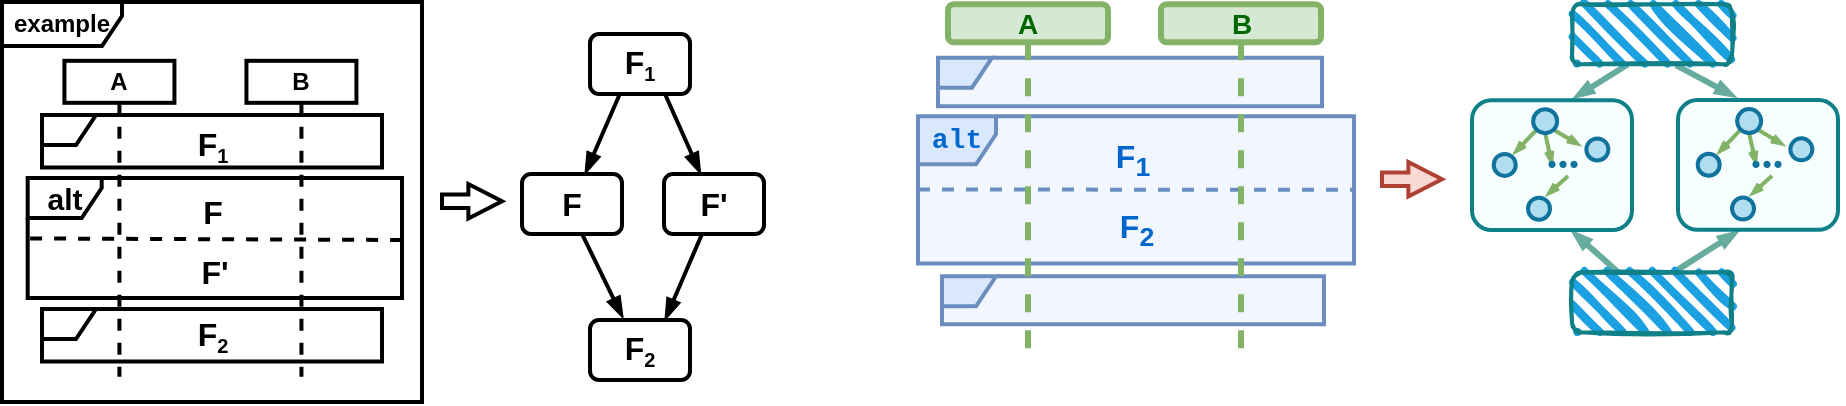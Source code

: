<mxfile version="26.0.2">
  <diagram name="第 1 页" id="J42jCB9UJMY3eW4XFR9J">
    <mxGraphModel dx="495" dy="311" grid="1" gridSize="10" guides="1" tooltips="1" connect="1" arrows="1" fold="1" page="1" pageScale="1" pageWidth="1169" pageHeight="1654" math="0" shadow="0">
      <root>
        <mxCell id="0" />
        <mxCell id="1" parent="0" />
        <mxCell id="V5-fCThoaU2yFLuAPiFI-42" style="rounded=0;orthogonalLoop=1;jettySize=auto;html=1;strokeColor=light-dark(#67AB9F,#EDEDED);endArrow=blockThin;endFill=1;endSize=3;strokeWidth=3;exitX=0.649;exitY=1.013;exitDx=0;exitDy=0;exitPerimeter=0;entryX=0.359;entryY=-0.023;entryDx=0;entryDy=0;entryPerimeter=0;" edge="1" parent="1" source="V5-fCThoaU2yFLuAPiFI-40" target="V5-fCThoaU2yFLuAPiFI-59">
          <mxGeometry relative="1" as="geometry">
            <mxPoint x="876" y="101.12" as="sourcePoint" />
            <mxPoint x="891.585" y="107.262" as="targetPoint" />
          </mxGeometry>
        </mxCell>
        <mxCell id="V5-fCThoaU2yFLuAPiFI-45" style="rounded=0;orthogonalLoop=1;jettySize=auto;html=1;strokeWidth=3;endArrow=blockThin;endFill=1;endSize=3;strokeColor=light-dark(#68ab9f, #ededed);exitX=0.662;exitY=-0.044;exitDx=0;exitDy=0;exitPerimeter=0;entryX=0.377;entryY=1.01;entryDx=0;entryDy=0;entryPerimeter=0;" edge="1" parent="1" source="V5-fCThoaU2yFLuAPiFI-43" target="V5-fCThoaU2yFLuAPiFI-59">
          <mxGeometry relative="1" as="geometry">
            <mxPoint x="880" y="202.62" as="sourcePoint" />
            <mxPoint x="889" y="181" as="targetPoint" />
          </mxGeometry>
        </mxCell>
        <mxCell id="V5-fCThoaU2yFLuAPiFI-37" value="" style="group" vertex="1" connectable="0" parent="1">
          <mxGeometry x="498" y="117.12" width="218" height="73.624" as="geometry" />
        </mxCell>
        <mxCell id="V5-fCThoaU2yFLuAPiFI-5" value="&lt;font face=&quot;Courier New&quot; style=&quot;color: light-dark(rgb(0, 103, 204), rgb(237, 237, 237)); font-size: 14px;&quot;&gt;&lt;b style=&quot;&quot;&gt;alt&lt;/b&gt;&lt;/font&gt;" style="shape=umlFrame;whiteSpace=wrap;html=1;pointerEvents=0;width=39;height=24;fillColor=#dae8fc;strokeColor=#6c8ebf;fillStyle=auto;shadow=0;strokeWidth=2;swimlaneFillColor=light-dark(#F2F7FF,#002813);" vertex="1" parent="V5-fCThoaU2yFLuAPiFI-37">
          <mxGeometry width="218" height="73.62" as="geometry" />
        </mxCell>
        <mxCell id="V5-fCThoaU2yFLuAPiFI-18" value="&lt;span style=&quot;font-size: 16px;&quot;&gt;&lt;font style=&quot;color: rgb(0, 102, 204);&quot;&gt;F&lt;sub style=&quot;&quot;&gt;1&lt;/sub&gt;&lt;/font&gt;&lt;/span&gt;" style="text;html=1;align=center;verticalAlign=middle;resizable=0;points=[];autosize=1;strokeColor=none;fillColor=none;fontStyle=1;strokeWidth=2;container=0;" vertex="1" parent="V5-fCThoaU2yFLuAPiFI-37">
          <mxGeometry x="89" y="5.254" width="35" height="34" as="geometry" />
        </mxCell>
        <mxCell id="V5-fCThoaU2yFLuAPiFI-34" value="" style="endArrow=none;dashed=1;html=1;rounded=0;entryX=0.998;entryY=0.553;entryDx=0;entryDy=0;entryPerimeter=0;fontStyle=1;strokeWidth=2;exitX=-0.001;exitY=0.565;exitDx=0;exitDy=0;exitPerimeter=0;strokeColor=light-dark(#6c8ebf, #ededed);" edge="1" parent="V5-fCThoaU2yFLuAPiFI-37">
          <mxGeometry width="50" height="50" relative="1" as="geometry">
            <mxPoint x="0.002" y="36.645" as="sourcePoint" />
            <mxPoint x="217.784" y="36.762" as="targetPoint" />
            <Array as="points" />
          </mxGeometry>
        </mxCell>
        <mxCell id="V5-fCThoaU2yFLuAPiFI-35" value="&lt;span style=&quot;font-size: 16px;&quot;&gt;&lt;font style=&quot;color: rgb(0, 102, 204);&quot;&gt;F&lt;sub style=&quot;&quot;&gt;2&lt;/sub&gt;&lt;/font&gt;&lt;/span&gt;" style="text;html=1;align=center;verticalAlign=middle;resizable=0;points=[];autosize=1;strokeColor=none;fillColor=none;fontStyle=1;strokeWidth=2;container=0;" vertex="1" parent="V5-fCThoaU2yFLuAPiFI-37">
          <mxGeometry x="91.5" y="39.624" width="35" height="34" as="geometry" />
        </mxCell>
        <mxCell id="V5-fCThoaU2yFLuAPiFI-36" value="" style="shape=umlFrame;whiteSpace=wrap;html=1;pointerEvents=0;width=27;height=15;fillColor=#dae8fc;strokeColor=#6c8ebf;fillStyle=auto;shadow=0;strokeWidth=2;swimlaneFillColor=light-dark(#F2F7FF,#002813);" vertex="1" parent="1">
          <mxGeometry x="508" y="87.82" width="192" height="24.3" as="geometry" />
        </mxCell>
        <mxCell id="jmN3flxoSIEHDAtT39DZ-45" style="rounded=0;orthogonalLoop=1;jettySize=auto;html=1;exitX=0.297;exitY=1.004;exitDx=0;exitDy=0;endArrow=blockThin;endFill=1;fontStyle=1;strokeWidth=2;exitPerimeter=0;" parent="1" source="jmN3flxoSIEHDAtT39DZ-205" target="jmN3flxoSIEHDAtT39DZ-18" edge="1">
          <mxGeometry relative="1" as="geometry">
            <mxPoint x="346.444" y="83.556" as="sourcePoint" />
          </mxGeometry>
        </mxCell>
        <mxCell id="jmN3flxoSIEHDAtT39DZ-46" style="rounded=0;orthogonalLoop=1;jettySize=auto;html=1;exitX=0.75;exitY=1;exitDx=0;exitDy=0;endArrow=blockThin;endFill=1;fontStyle=1;strokeWidth=2;" parent="1" source="jmN3flxoSIEHDAtT39DZ-205" target="jmN3flxoSIEHDAtT39DZ-19" edge="1">
          <mxGeometry relative="1" as="geometry">
            <mxPoint x="377.556" y="83.556" as="sourcePoint" />
          </mxGeometry>
        </mxCell>
        <mxCell id="jmN3flxoSIEHDAtT39DZ-48" style="rounded=0;orthogonalLoop=1;jettySize=auto;html=1;exitX=0.605;exitY=1.016;exitDx=0;exitDy=0;exitPerimeter=0;endArrow=blockThin;endFill=1;fontStyle=1;strokeWidth=2;entryX=0.331;entryY=-0.03;entryDx=0;entryDy=0;entryPerimeter=0;" parent="1" source="jmN3flxoSIEHDAtT39DZ-18" target="jmN3flxoSIEHDAtT39DZ-206" edge="1">
          <mxGeometry relative="1" as="geometry">
            <mxPoint x="335" y="173" as="sourcePoint" />
            <mxPoint x="350" y="243" as="targetPoint" />
          </mxGeometry>
        </mxCell>
        <mxCell id="jmN3flxoSIEHDAtT39DZ-18" value="&lt;span style=&quot;font-size: 16px; text-wrap: nowrap;&quot;&gt;F&lt;/span&gt;" style="rounded=1;whiteSpace=wrap;html=1;fontStyle=1;strokeWidth=2;" parent="1" vertex="1">
          <mxGeometry x="300" y="146" width="50" height="30" as="geometry" />
        </mxCell>
        <mxCell id="jmN3flxoSIEHDAtT39DZ-19" value="&lt;span style=&quot;font-size: 16px;&quot;&gt;F&#39;&lt;/span&gt;" style="rounded=1;whiteSpace=wrap;html=1;fontStyle=1;strokeWidth=2;" parent="1" vertex="1">
          <mxGeometry x="371" y="146" width="50" height="30" as="geometry" />
        </mxCell>
        <mxCell id="jmN3flxoSIEHDAtT39DZ-49" style="rounded=0;orthogonalLoop=1;jettySize=auto;html=1;entryX=0.75;entryY=0;entryDx=0;entryDy=0;endArrow=blockThin;endFill=1;fontStyle=1;strokeWidth=2;" parent="1" target="jmN3flxoSIEHDAtT39DZ-206" edge="1">
          <mxGeometry relative="1" as="geometry">
            <mxPoint x="390" y="176" as="sourcePoint" />
            <mxPoint x="375.012" y="242.276" as="targetPoint" />
          </mxGeometry>
        </mxCell>
        <mxCell id="jmN3flxoSIEHDAtT39DZ-205" value="&lt;span style=&quot;text-wrap: nowrap; font-size: 16px;&quot;&gt;F&lt;/span&gt;&lt;sub style=&quot;text-wrap: nowrap;&quot;&gt;1&lt;/sub&gt;" style="rounded=1;whiteSpace=wrap;html=1;fontStyle=1;strokeWidth=2;" parent="1" vertex="1">
          <mxGeometry x="334" y="76" width="50" height="30" as="geometry" />
        </mxCell>
        <mxCell id="jmN3flxoSIEHDAtT39DZ-206" value="&lt;span style=&quot;font-size: 16px;&quot;&gt;F&lt;/span&gt;&lt;sub&gt;2&lt;/sub&gt;" style="rounded=1;whiteSpace=wrap;html=1;fontStyle=1;strokeWidth=2;" parent="1" vertex="1">
          <mxGeometry x="334" y="219" width="50" height="30" as="geometry" />
        </mxCell>
        <mxCell id="jmN3flxoSIEHDAtT39DZ-207" value="" style="html=1;shadow=0;dashed=0;align=center;verticalAlign=middle;shape=mxgraph.arrows2.arrow;dy=0.61;dx=16.82;notch=0;strokeWidth=2;" parent="1" vertex="1">
          <mxGeometry x="260" y="151" width="30" height="17.25" as="geometry" />
        </mxCell>
        <mxCell id="jmN3flxoSIEHDAtT39DZ-208" value="" style="group" parent="1" vertex="1" connectable="0">
          <mxGeometry x="40" y="60" width="210" height="200" as="geometry" />
        </mxCell>
        <mxCell id="jmN3flxoSIEHDAtT39DZ-1" value="A" style="shape=umlLifeline;perimeter=lifelinePerimeter;whiteSpace=wrap;html=1;container=0;dropTarget=0;collapsible=0;recursiveResize=0;outlineConnect=0;portConstraint=eastwest;newEdgeStyle={&quot;curved&quot;:0,&quot;rounded&quot;:0};size=21;fontStyle=1;strokeWidth=2;" parent="jmN3flxoSIEHDAtT39DZ-208" vertex="1">
          <mxGeometry x="31.214" y="29.408" width="55" height="158" as="geometry" />
        </mxCell>
        <mxCell id="jmN3flxoSIEHDAtT39DZ-3" value="&lt;font style=&quot;font-size: 15px;&quot;&gt;alt&lt;/font&gt;" style="shape=umlFrame;whiteSpace=wrap;html=1;pointerEvents=0;width=37;height=20;container=0;fontStyle=1;strokeWidth=2;" parent="jmN3flxoSIEHDAtT39DZ-208" vertex="1">
          <mxGeometry x="12.84" y="88" width="187.16" height="60" as="geometry" />
        </mxCell>
        <mxCell id="jmN3flxoSIEHDAtT39DZ-4" value="example" style="shape=umlFrame;whiteSpace=wrap;html=1;pointerEvents=0;width=60;height=22;container=0;fontStyle=1;strokeWidth=2;" parent="jmN3flxoSIEHDAtT39DZ-208" vertex="1">
          <mxGeometry width="210" height="200" as="geometry" />
        </mxCell>
        <mxCell id="jmN3flxoSIEHDAtT39DZ-8" value="&lt;span style=&quot;font-size: 16px;&quot;&gt;F&#39;&lt;/span&gt;" style="text;html=1;align=center;verticalAlign=middle;resizable=0;points=[];autosize=1;strokeColor=none;fillColor=none;container=0;fontStyle=1;strokeWidth=2;" parent="jmN3flxoSIEHDAtT39DZ-208" vertex="1">
          <mxGeometry x="86.419" y="119.997" width="40" height="30" as="geometry" />
        </mxCell>
        <mxCell id="jmN3flxoSIEHDAtT39DZ-9" value="&lt;span style=&quot;font-size: 16px;&quot;&gt;F&lt;/span&gt;" style="text;html=1;align=center;verticalAlign=middle;resizable=0;points=[];autosize=1;strokeColor=none;fillColor=none;container=0;fontStyle=1;strokeWidth=2;" parent="jmN3flxoSIEHDAtT39DZ-208" vertex="1">
          <mxGeometry x="90.002" y="89.999" width="30" height="30" as="geometry" />
        </mxCell>
        <mxCell id="jmN3flxoSIEHDAtT39DZ-15" value="" style="endArrow=none;dashed=1;html=1;rounded=0;entryX=1.005;entryY=0.536;entryDx=0;entryDy=0;entryPerimeter=0;fontStyle=1;strokeWidth=2;" parent="jmN3flxoSIEHDAtT39DZ-208" edge="1">
          <mxGeometry width="50" height="50" relative="1" as="geometry">
            <mxPoint x="14.06" y="118.22" as="sourcePoint" />
            <mxPoint x="200.001" y="118.996" as="targetPoint" />
            <Array as="points" />
          </mxGeometry>
        </mxCell>
        <mxCell id="jmN3flxoSIEHDAtT39DZ-63" value="B" style="shape=umlLifeline;perimeter=lifelinePerimeter;whiteSpace=wrap;html=1;container=0;dropTarget=0;collapsible=0;recursiveResize=0;outlineConnect=0;portConstraint=eastwest;newEdgeStyle={&quot;curved&quot;:0,&quot;rounded&quot;:0};size=21;fontStyle=1;strokeWidth=2;" parent="jmN3flxoSIEHDAtT39DZ-208" vertex="1">
          <mxGeometry x="122.214" y="29.408" width="55" height="158" as="geometry" />
        </mxCell>
        <mxCell id="jmN3flxoSIEHDAtT39DZ-197" value="" style="shape=umlFrame;whiteSpace=wrap;html=1;pointerEvents=0;width=27;height=15;fontStyle=1;strokeWidth=2;container=0;" parent="jmN3flxoSIEHDAtT39DZ-208" vertex="1">
          <mxGeometry x="20" y="56.5" width="170" height="26.25" as="geometry" />
        </mxCell>
        <mxCell id="jmN3flxoSIEHDAtT39DZ-198" value="&lt;span style=&quot;font-size: 16px;&quot;&gt;F&lt;/span&gt;&lt;sub&gt;1&lt;/sub&gt;" style="text;html=1;align=center;verticalAlign=middle;resizable=0;points=[];autosize=1;strokeColor=none;fillColor=none;fontStyle=1;strokeWidth=2;container=0;" parent="jmN3flxoSIEHDAtT39DZ-208" vertex="1">
          <mxGeometry x="85.003" y="56.5" width="40" height="30" as="geometry" />
        </mxCell>
        <mxCell id="jmN3flxoSIEHDAtT39DZ-203" value="" style="shape=umlFrame;whiteSpace=wrap;html=1;pointerEvents=0;width=27;height=15;fontStyle=1;strokeWidth=2;container=0;" parent="jmN3flxoSIEHDAtT39DZ-208" vertex="1">
          <mxGeometry x="20" y="153.5" width="170" height="26.25" as="geometry" />
        </mxCell>
        <mxCell id="jmN3flxoSIEHDAtT39DZ-204" value="&lt;span style=&quot;text-wrap: wrap; font-size: 16px;&quot;&gt;F&lt;/span&gt;&lt;sub style=&quot;text-wrap: wrap;&quot;&gt;2&lt;/sub&gt;" style="text;html=1;align=center;verticalAlign=middle;resizable=0;points=[];autosize=1;strokeColor=none;fillColor=none;fontStyle=1;strokeWidth=2;container=0;" parent="jmN3flxoSIEHDAtT39DZ-208" vertex="1">
          <mxGeometry x="85.0" y="151.5" width="40" height="30" as="geometry" />
        </mxCell>
        <mxCell id="V5-fCThoaU2yFLuAPiFI-4" value="" style="shape=umlFrame;whiteSpace=wrap;html=1;pointerEvents=0;width=27;height=15;fillColor=#dae8fc;strokeColor=#6c8ebf;fillStyle=auto;shadow=0;strokeWidth=2;swimlaneFillColor=light-dark(#F2F7FF,#002813);" vertex="1" parent="1">
          <mxGeometry x="510" y="197.12" width="191" height="24" as="geometry" />
        </mxCell>
        <mxCell id="V5-fCThoaU2yFLuAPiFI-6" value="&lt;font face=&quot;Helvetica&quot; style=&quot;color: rgb(0, 102, 0); font-size: 14px;&quot;&gt;&lt;b style=&quot;&quot;&gt;A&lt;/b&gt;&lt;/font&gt;" style="shape=umlLifeline;perimeter=lifelinePerimeter;whiteSpace=wrap;html=1;container=1;dropTarget=0;collapsible=0;recursiveResize=0;outlineConnect=0;portConstraint=eastwest;newEdgeStyle={&quot;curved&quot;:0,&quot;rounded&quot;:0};size=19;fillColor=#d5e8d4;strokeColor=#82b366;strokeWidth=3;rounded=1;shadow=0;" vertex="1" parent="1">
          <mxGeometry x="513" y="61.12" width="80" height="175" as="geometry" />
        </mxCell>
        <mxCell id="V5-fCThoaU2yFLuAPiFI-7" value="&lt;font face=&quot;Helvetica&quot; style=&quot;color: rgb(0, 102, 0); font-size: 14px;&quot;&gt;&lt;b style=&quot;&quot;&gt;B&lt;/b&gt;&lt;/font&gt;" style="shape=umlLifeline;perimeter=lifelinePerimeter;whiteSpace=wrap;html=1;container=1;dropTarget=0;collapsible=0;recursiveResize=0;outlineConnect=0;portConstraint=eastwest;newEdgeStyle={&quot;curved&quot;:0,&quot;rounded&quot;:0};size=19;fillColor=#d5e8d4;strokeColor=#82b366;strokeWidth=3;rounded=1;shadow=0;" vertex="1" parent="1">
          <mxGeometry x="619.5" y="61.12" width="80" height="175" as="geometry" />
        </mxCell>
        <mxCell id="V5-fCThoaU2yFLuAPiFI-8" style="rounded=0;orthogonalLoop=1;jettySize=auto;html=1;strokeColor=light-dark(#67AB9F,#EDEDED);endArrow=blockThin;endFill=1;endSize=3;strokeWidth=3;exitX=0.348;exitY=1.005;exitDx=0;exitDy=0;exitPerimeter=0;entryX=0.636;entryY=-0.016;entryDx=0;entryDy=0;entryPerimeter=0;" edge="1" parent="1" source="V5-fCThoaU2yFLuAPiFI-40" target="V5-fCThoaU2yFLuAPiFI-48">
          <mxGeometry relative="1" as="geometry">
            <mxPoint x="990" y="180.12" as="sourcePoint" />
            <mxPoint x="841.86" y="107.825" as="targetPoint" />
          </mxGeometry>
        </mxCell>
        <mxCell id="V5-fCThoaU2yFLuAPiFI-31" value="" style="html=1;shadow=0;dashed=0;align=center;verticalAlign=middle;shape=mxgraph.arrows2.arrow;dy=0.61;dx=16.82;notch=0;strokeWidth=2;fillColor=#fad9d5;strokeColor=#ae4132;" vertex="1" parent="1">
          <mxGeometry x="730" y="140" width="30" height="17.25" as="geometry" />
        </mxCell>
        <mxCell id="V5-fCThoaU2yFLuAPiFI-40" value="" style="rounded=1;whiteSpace=wrap;html=1;strokeWidth=2;fillWeight=4;hachureGap=8;hachureAngle=45;fillColor=#1ba1e2;sketch=1;strokeColor=light-dark(#108089, #ededed);" vertex="1" parent="1">
          <mxGeometry x="825" y="61.12" width="80" height="30" as="geometry" />
        </mxCell>
        <mxCell id="V5-fCThoaU2yFLuAPiFI-44" style="rounded=0;orthogonalLoop=1;jettySize=auto;html=1;entryX=0.624;entryY=1.008;entryDx=0;entryDy=0;strokeWidth=3;endArrow=blockThin;endFill=1;endSize=3;strokeColor=light-dark(#68ab9f, #ededed);entryPerimeter=0;" edge="1" parent="1" source="V5-fCThoaU2yFLuAPiFI-43" target="V5-fCThoaU2yFLuAPiFI-48">
          <mxGeometry relative="1" as="geometry">
            <mxPoint x="843.247" y="181.098" as="targetPoint" />
          </mxGeometry>
        </mxCell>
        <mxCell id="V5-fCThoaU2yFLuAPiFI-43" value="" style="rounded=1;whiteSpace=wrap;html=1;strokeWidth=2;fillWeight=4;hachureGap=8;hachureAngle=45;fillColor=#1ba1e2;sketch=1;strokeColor=light-dark(#108089, #ededed);" vertex="1" parent="1">
          <mxGeometry x="825" y="195.12" width="80" height="30" as="geometry" />
        </mxCell>
        <mxCell id="V5-fCThoaU2yFLuAPiFI-47" value="" style="group" vertex="1" connectable="0" parent="1">
          <mxGeometry x="770" y="109.08" width="89" height="64.92" as="geometry" />
        </mxCell>
        <mxCell id="V5-fCThoaU2yFLuAPiFI-48" value="" style="rounded=1;whiteSpace=wrap;html=1;strokeWidth=2;fillColor=#F7FFFE;strokeColor=#0e8088;" vertex="1" parent="V5-fCThoaU2yFLuAPiFI-47">
          <mxGeometry x="5" width="80" height="64.92" as="geometry" />
        </mxCell>
        <mxCell id="V5-fCThoaU2yFLuAPiFI-49" style="rounded=0;orthogonalLoop=1;jettySize=auto;html=1;endArrow=openThin;endFill=0;strokeColor=#82b366;strokeWidth=2;fillColor=#d5e8d4;endSize=3;entryX=-0.25;entryY=0.336;entryDx=0;entryDy=0;entryPerimeter=0;exitX=1;exitY=1;exitDx=0;exitDy=0;" edge="1" parent="V5-fCThoaU2yFLuAPiFI-47" source="V5-fCThoaU2yFLuAPiFI-56" target="V5-fCThoaU2yFLuAPiFI-50">
          <mxGeometry relative="1" as="geometry">
            <mxPoint x="45.11" y="18.446" as="sourcePoint" />
            <mxPoint x="59.74" y="26.517" as="targetPoint" />
          </mxGeometry>
        </mxCell>
        <mxCell id="V5-fCThoaU2yFLuAPiFI-50" value="" style="ellipse;whiteSpace=wrap;html=1;aspect=fixed;strokeWidth=2;fillColor=#b1ddf0;strokeColor=#10739e;" vertex="1" parent="V5-fCThoaU2yFLuAPiFI-47">
          <mxGeometry x="62.178" y="19.161" width="11" height="11" as="geometry" />
        </mxCell>
        <mxCell id="V5-fCThoaU2yFLuAPiFI-51" value="" style="ellipse;whiteSpace=wrap;html=1;aspect=fixed;strokeWidth=2;fillColor=#b1ddf0;strokeColor=#10739e;" vertex="1" parent="V5-fCThoaU2yFLuAPiFI-47">
          <mxGeometry x="32.999" y="48.779" width="11" height="11" as="geometry" />
        </mxCell>
        <mxCell id="V5-fCThoaU2yFLuAPiFI-52" value="" style="ellipse;whiteSpace=wrap;html=1;aspect=fixed;strokeWidth=2;fillColor=#b1ddf0;strokeColor=#10739e;" vertex="1" parent="V5-fCThoaU2yFLuAPiFI-47">
          <mxGeometry x="15.849" y="26.874" width="11" height="11" as="geometry" />
        </mxCell>
        <mxCell id="V5-fCThoaU2yFLuAPiFI-53" style="rounded=0;orthogonalLoop=1;jettySize=auto;html=1;endArrow=openThin;endFill=0;strokeColor=#82b366;strokeWidth=2;fillColor=#d5e8d4;endSize=3;exitX=0;exitY=1;exitDx=0;exitDy=0;entryX=0.89;entryY=0.017;entryDx=0;entryDy=0;entryPerimeter=0;" edge="1" parent="V5-fCThoaU2yFLuAPiFI-47" source="V5-fCThoaU2yFLuAPiFI-56" target="V5-fCThoaU2yFLuAPiFI-52">
          <mxGeometry relative="1" as="geometry">
            <mxPoint x="57.301" y="29.975" as="sourcePoint" />
            <mxPoint x="71.932" y="38.046" as="targetPoint" />
          </mxGeometry>
        </mxCell>
        <mxCell id="V5-fCThoaU2yFLuAPiFI-54" style="rounded=0;orthogonalLoop=1;jettySize=auto;html=1;endArrow=openThin;endFill=0;strokeColor=#82b366;strokeWidth=2;fillColor=#d5e8d4;endSize=3;exitX=0.5;exitY=1;exitDx=0;exitDy=0;" edge="1" parent="V5-fCThoaU2yFLuAPiFI-47" source="V5-fCThoaU2yFLuAPiFI-56">
          <mxGeometry relative="1" as="geometry">
            <mxPoint x="47.548" y="20.752" as="sourcePoint" />
            <mxPoint x="45.11" y="32.639" as="targetPoint" />
          </mxGeometry>
        </mxCell>
        <mxCell id="V5-fCThoaU2yFLuAPiFI-55" style="rounded=0;orthogonalLoop=1;jettySize=auto;html=1;endArrow=openThin;endFill=0;strokeColor=#82b366;strokeWidth=2;fillColor=#d5e8d4;endSize=3;" edge="1" parent="V5-fCThoaU2yFLuAPiFI-47">
          <mxGeometry relative="1" as="geometry">
            <mxPoint x="53" y="37.92" as="sourcePoint" />
            <mxPoint x="42" y="47.92" as="targetPoint" />
          </mxGeometry>
        </mxCell>
        <mxCell id="V5-fCThoaU2yFLuAPiFI-56" value="" style="ellipse;whiteSpace=wrap;html=1;aspect=fixed;strokeWidth=2;fillColor=#b1ddf0;strokeColor=#10739e;" vertex="1" parent="V5-fCThoaU2yFLuAPiFI-47">
          <mxGeometry x="35.575" y="4.529" width="12" height="12" as="geometry" />
        </mxCell>
        <mxCell id="V5-fCThoaU2yFLuAPiFI-57" value="&lt;b&gt;&lt;font style=&quot;font-size: 22px;&quot; face=&quot;Comic Sans MS&quot;&gt;...&lt;/font&gt;&lt;/b&gt;" style="text;html=1;align=center;verticalAlign=middle;resizable=0;points=[];autosize=1;strokeColor=none;fillColor=none;fontColor=light-dark(#12739e, #ededed);" vertex="1" parent="V5-fCThoaU2yFLuAPiFI-47">
          <mxGeometry x="26.849" y="7.532" width="47" height="38" as="geometry" />
        </mxCell>
        <mxCell id="V5-fCThoaU2yFLuAPiFI-58" value="" style="group" vertex="1" connectable="0" parent="1">
          <mxGeometry x="872" y="109" width="89" height="64.92" as="geometry" />
        </mxCell>
        <mxCell id="V5-fCThoaU2yFLuAPiFI-59" value="" style="rounded=1;whiteSpace=wrap;html=1;strokeWidth=2;fillColor=#F7FFFE;strokeColor=#0e8088;" vertex="1" parent="V5-fCThoaU2yFLuAPiFI-58">
          <mxGeometry x="6" width="80" height="64.92" as="geometry" />
        </mxCell>
        <mxCell id="V5-fCThoaU2yFLuAPiFI-60" style="rounded=0;orthogonalLoop=1;jettySize=auto;html=1;endArrow=openThin;endFill=0;strokeColor=#82b366;strokeWidth=2;fillColor=#d5e8d4;endSize=3;entryX=-0.25;entryY=0.336;entryDx=0;entryDy=0;entryPerimeter=0;exitX=1;exitY=1;exitDx=0;exitDy=0;" edge="1" parent="V5-fCThoaU2yFLuAPiFI-58" source="V5-fCThoaU2yFLuAPiFI-67" target="V5-fCThoaU2yFLuAPiFI-61">
          <mxGeometry relative="1" as="geometry">
            <mxPoint x="45.11" y="18.446" as="sourcePoint" />
            <mxPoint x="59.74" y="26.517" as="targetPoint" />
          </mxGeometry>
        </mxCell>
        <mxCell id="V5-fCThoaU2yFLuAPiFI-61" value="" style="ellipse;whiteSpace=wrap;html=1;aspect=fixed;strokeWidth=2;fillColor=#b1ddf0;strokeColor=#10739e;" vertex="1" parent="V5-fCThoaU2yFLuAPiFI-58">
          <mxGeometry x="62.178" y="19.161" width="11" height="11" as="geometry" />
        </mxCell>
        <mxCell id="V5-fCThoaU2yFLuAPiFI-62" value="" style="ellipse;whiteSpace=wrap;html=1;aspect=fixed;strokeWidth=2;fillColor=#b1ddf0;strokeColor=#10739e;" vertex="1" parent="V5-fCThoaU2yFLuAPiFI-58">
          <mxGeometry x="32.999" y="48.779" width="11" height="11" as="geometry" />
        </mxCell>
        <mxCell id="V5-fCThoaU2yFLuAPiFI-63" value="" style="ellipse;whiteSpace=wrap;html=1;aspect=fixed;strokeWidth=2;fillColor=#b1ddf0;strokeColor=#10739e;" vertex="1" parent="V5-fCThoaU2yFLuAPiFI-58">
          <mxGeometry x="15.849" y="26.874" width="11" height="11" as="geometry" />
        </mxCell>
        <mxCell id="V5-fCThoaU2yFLuAPiFI-64" style="rounded=0;orthogonalLoop=1;jettySize=auto;html=1;endArrow=openThin;endFill=0;strokeColor=#82b366;strokeWidth=2;fillColor=#d5e8d4;endSize=3;exitX=0;exitY=1;exitDx=0;exitDy=0;entryX=0.89;entryY=0.017;entryDx=0;entryDy=0;entryPerimeter=0;" edge="1" parent="V5-fCThoaU2yFLuAPiFI-58" source="V5-fCThoaU2yFLuAPiFI-67" target="V5-fCThoaU2yFLuAPiFI-63">
          <mxGeometry relative="1" as="geometry">
            <mxPoint x="57.301" y="29.975" as="sourcePoint" />
            <mxPoint x="71.932" y="38.046" as="targetPoint" />
          </mxGeometry>
        </mxCell>
        <mxCell id="V5-fCThoaU2yFLuAPiFI-65" style="rounded=0;orthogonalLoop=1;jettySize=auto;html=1;endArrow=openThin;endFill=0;strokeColor=#82b366;strokeWidth=2;fillColor=#d5e8d4;endSize=3;exitX=0.5;exitY=1;exitDx=0;exitDy=0;" edge="1" parent="V5-fCThoaU2yFLuAPiFI-58" source="V5-fCThoaU2yFLuAPiFI-67">
          <mxGeometry relative="1" as="geometry">
            <mxPoint x="47.548" y="20.752" as="sourcePoint" />
            <mxPoint x="45.11" y="32.639" as="targetPoint" />
          </mxGeometry>
        </mxCell>
        <mxCell id="V5-fCThoaU2yFLuAPiFI-66" style="rounded=0;orthogonalLoop=1;jettySize=auto;html=1;endArrow=openThin;endFill=0;strokeColor=#82b366;strokeWidth=2;fillColor=#d5e8d4;endSize=3;" edge="1" parent="V5-fCThoaU2yFLuAPiFI-58">
          <mxGeometry relative="1" as="geometry">
            <mxPoint x="53" y="37.92" as="sourcePoint" />
            <mxPoint x="42" y="47.92" as="targetPoint" />
          </mxGeometry>
        </mxCell>
        <mxCell id="V5-fCThoaU2yFLuAPiFI-67" value="" style="ellipse;whiteSpace=wrap;html=1;aspect=fixed;strokeWidth=2;fillColor=#b1ddf0;strokeColor=#10739e;" vertex="1" parent="V5-fCThoaU2yFLuAPiFI-58">
          <mxGeometry x="35.575" y="4.529" width="12" height="12" as="geometry" />
        </mxCell>
        <mxCell id="V5-fCThoaU2yFLuAPiFI-68" value="&lt;b&gt;&lt;font style=&quot;font-size: 22px;&quot; face=&quot;Comic Sans MS&quot;&gt;...&lt;/font&gt;&lt;/b&gt;" style="text;html=1;align=center;verticalAlign=middle;resizable=0;points=[];autosize=1;strokeColor=none;fillColor=none;fontColor=light-dark(#12739e, #ededed);" vertex="1" parent="V5-fCThoaU2yFLuAPiFI-58">
          <mxGeometry x="26.179" y="7.922" width="47" height="38" as="geometry" />
        </mxCell>
      </root>
    </mxGraphModel>
  </diagram>
</mxfile>
